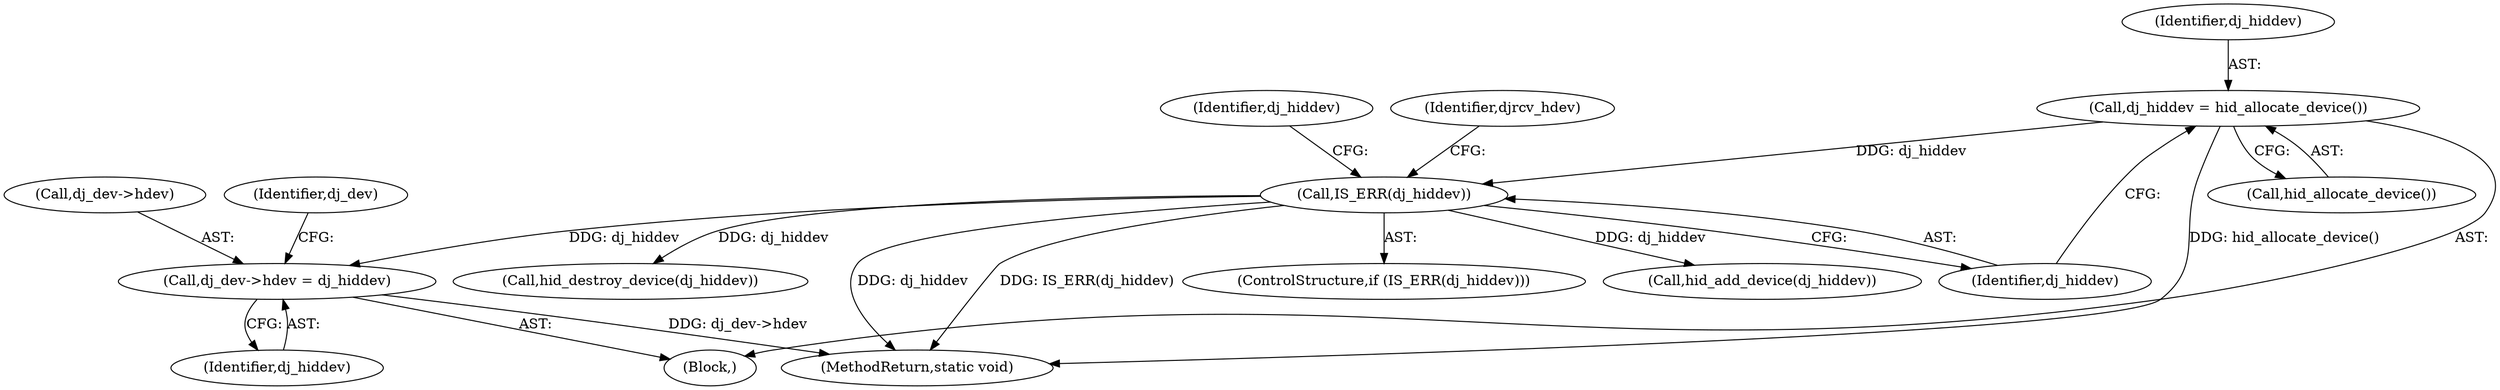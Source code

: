 digraph "0_linux_ad3e14d7c5268c2e24477c6ef54bbdf88add5d36_0@pointer" {
"1000290" [label="(Call,dj_dev->hdev = dj_hiddev)"];
"1000165" [label="(Call,IS_ERR(dj_hiddev))"];
"1000161" [label="(Call,dj_hiddev = hid_allocate_device())"];
"1000164" [label="(ControlStructure,if (IS_ERR(dj_hiddev)))"];
"1000163" [label="(Call,hid_allocate_device())"];
"1000291" [label="(Call,dj_dev->hdev)"];
"1000106" [label="(Block,)"];
"1000166" [label="(Identifier,dj_hiddev)"];
"1000161" [label="(Call,dj_hiddev = hid_allocate_device())"];
"1000178" [label="(Identifier,dj_hiddev)"];
"1000347" [label="(Call,hid_destroy_device(dj_hiddev))"];
"1000171" [label="(Identifier,djrcv_hdev)"];
"1000290" [label="(Call,dj_dev->hdev = dj_hiddev)"];
"1000165" [label="(Call,IS_ERR(dj_hiddev))"];
"1000162" [label="(Identifier,dj_hiddev)"];
"1000297" [label="(Identifier,dj_dev)"];
"1000294" [label="(Identifier,dj_hiddev)"];
"1000349" [label="(MethodReturn,static void)"];
"1000322" [label="(Call,hid_add_device(dj_hiddev))"];
"1000290" -> "1000106"  [label="AST: "];
"1000290" -> "1000294"  [label="CFG: "];
"1000291" -> "1000290"  [label="AST: "];
"1000294" -> "1000290"  [label="AST: "];
"1000297" -> "1000290"  [label="CFG: "];
"1000290" -> "1000349"  [label="DDG: dj_dev->hdev"];
"1000165" -> "1000290"  [label="DDG: dj_hiddev"];
"1000165" -> "1000164"  [label="AST: "];
"1000165" -> "1000166"  [label="CFG: "];
"1000166" -> "1000165"  [label="AST: "];
"1000171" -> "1000165"  [label="CFG: "];
"1000178" -> "1000165"  [label="CFG: "];
"1000165" -> "1000349"  [label="DDG: dj_hiddev"];
"1000165" -> "1000349"  [label="DDG: IS_ERR(dj_hiddev)"];
"1000161" -> "1000165"  [label="DDG: dj_hiddev"];
"1000165" -> "1000322"  [label="DDG: dj_hiddev"];
"1000165" -> "1000347"  [label="DDG: dj_hiddev"];
"1000161" -> "1000106"  [label="AST: "];
"1000161" -> "1000163"  [label="CFG: "];
"1000162" -> "1000161"  [label="AST: "];
"1000163" -> "1000161"  [label="AST: "];
"1000166" -> "1000161"  [label="CFG: "];
"1000161" -> "1000349"  [label="DDG: hid_allocate_device()"];
}

